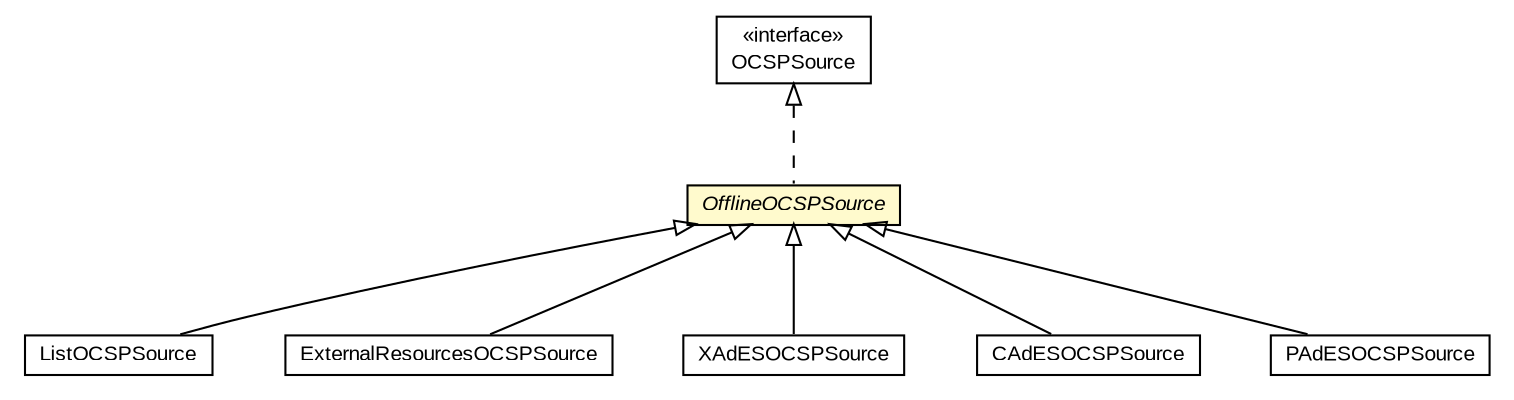 #!/usr/local/bin/dot
#
# Class diagram 
# Generated by UMLGraph version R5_6-24-gf6e263 (http://www.umlgraph.org/)
#

digraph G {
	edge [fontname="arial",fontsize=10,labelfontname="arial",labelfontsize=10];
	node [fontname="arial",fontsize=10,shape=plaintext];
	nodesep=0.25;
	ranksep=0.5;
	// eu.europa.esig.dss.x509.ocsp.OfflineOCSPSource
	c460715 [label=<<table title="eu.europa.esig.dss.x509.ocsp.OfflineOCSPSource" border="0" cellborder="1" cellspacing="0" cellpadding="2" port="p" bgcolor="lemonChiffon" href="./OfflineOCSPSource.html">
		<tr><td><table border="0" cellspacing="0" cellpadding="1">
<tr><td align="center" balign="center"><font face="arial italic"> OfflineOCSPSource </font></td></tr>
		</table></td></tr>
		</table>>, URL="./OfflineOCSPSource.html", fontname="arial", fontcolor="black", fontsize=10.0];
	// eu.europa.esig.dss.x509.ocsp.OCSPSource
	c460717 [label=<<table title="eu.europa.esig.dss.x509.ocsp.OCSPSource" border="0" cellborder="1" cellspacing="0" cellpadding="2" port="p" href="./OCSPSource.html">
		<tr><td><table border="0" cellspacing="0" cellpadding="1">
<tr><td align="center" balign="center"> &#171;interface&#187; </td></tr>
<tr><td align="center" balign="center"> OCSPSource </td></tr>
		</table></td></tr>
		</table>>, URL="./OCSPSource.html", fontname="arial", fontcolor="black", fontsize=10.0];
	// eu.europa.esig.dss.x509.ocsp.ListOCSPSource
	c460719 [label=<<table title="eu.europa.esig.dss.x509.ocsp.ListOCSPSource" border="0" cellborder="1" cellspacing="0" cellpadding="2" port="p" href="./ListOCSPSource.html">
		<tr><td><table border="0" cellspacing="0" cellpadding="1">
<tr><td align="center" balign="center"> ListOCSPSource </td></tr>
		</table></td></tr>
		</table>>, URL="./ListOCSPSource.html", fontname="arial", fontcolor="black", fontsize=10.0];
	// eu.europa.esig.dss.x509.ocsp.ExternalResourcesOCSPSource
	c460720 [label=<<table title="eu.europa.esig.dss.x509.ocsp.ExternalResourcesOCSPSource" border="0" cellborder="1" cellspacing="0" cellpadding="2" port="p" href="./ExternalResourcesOCSPSource.html">
		<tr><td><table border="0" cellspacing="0" cellpadding="1">
<tr><td align="center" balign="center"> ExternalResourcesOCSPSource </td></tr>
		</table></td></tr>
		</table>>, URL="./ExternalResourcesOCSPSource.html", fontname="arial", fontcolor="black", fontsize=10.0];
	// eu.europa.esig.dss.xades.validation.XAdESOCSPSource
	c461283 [label=<<table title="eu.europa.esig.dss.xades.validation.XAdESOCSPSource" border="0" cellborder="1" cellspacing="0" cellpadding="2" port="p" href="../../xades/validation/XAdESOCSPSource.html">
		<tr><td><table border="0" cellspacing="0" cellpadding="1">
<tr><td align="center" balign="center"> XAdESOCSPSource </td></tr>
		</table></td></tr>
		</table>>, URL="../../xades/validation/XAdESOCSPSource.html", fontname="arial", fontcolor="black", fontsize=10.0];
	// eu.europa.esig.dss.cades.validation.CAdESOCSPSource
	c461311 [label=<<table title="eu.europa.esig.dss.cades.validation.CAdESOCSPSource" border="0" cellborder="1" cellspacing="0" cellpadding="2" port="p" href="../../cades/validation/CAdESOCSPSource.html">
		<tr><td><table border="0" cellspacing="0" cellpadding="1">
<tr><td align="center" balign="center"> CAdESOCSPSource </td></tr>
		</table></td></tr>
		</table>>, URL="../../cades/validation/CAdESOCSPSource.html", fontname="arial", fontcolor="black", fontsize=10.0];
	// eu.europa.esig.dss.pades.validation.PAdESOCSPSource
	c461329 [label=<<table title="eu.europa.esig.dss.pades.validation.PAdESOCSPSource" border="0" cellborder="1" cellspacing="0" cellpadding="2" port="p" href="../../pades/validation/PAdESOCSPSource.html">
		<tr><td><table border="0" cellspacing="0" cellpadding="1">
<tr><td align="center" balign="center"> PAdESOCSPSource </td></tr>
		</table></td></tr>
		</table>>, URL="../../pades/validation/PAdESOCSPSource.html", fontname="arial", fontcolor="black", fontsize=10.0];
	//eu.europa.esig.dss.x509.ocsp.OfflineOCSPSource implements eu.europa.esig.dss.x509.ocsp.OCSPSource
	c460717:p -> c460715:p [dir=back,arrowtail=empty,style=dashed];
	//eu.europa.esig.dss.x509.ocsp.ListOCSPSource extends eu.europa.esig.dss.x509.ocsp.OfflineOCSPSource
	c460715:p -> c460719:p [dir=back,arrowtail=empty];
	//eu.europa.esig.dss.x509.ocsp.ExternalResourcesOCSPSource extends eu.europa.esig.dss.x509.ocsp.OfflineOCSPSource
	c460715:p -> c460720:p [dir=back,arrowtail=empty];
	//eu.europa.esig.dss.xades.validation.XAdESOCSPSource extends eu.europa.esig.dss.x509.ocsp.OfflineOCSPSource
	c460715:p -> c461283:p [dir=back,arrowtail=empty];
	//eu.europa.esig.dss.cades.validation.CAdESOCSPSource extends eu.europa.esig.dss.x509.ocsp.OfflineOCSPSource
	c460715:p -> c461311:p [dir=back,arrowtail=empty];
	//eu.europa.esig.dss.pades.validation.PAdESOCSPSource extends eu.europa.esig.dss.x509.ocsp.OfflineOCSPSource
	c460715:p -> c461329:p [dir=back,arrowtail=empty];
}

